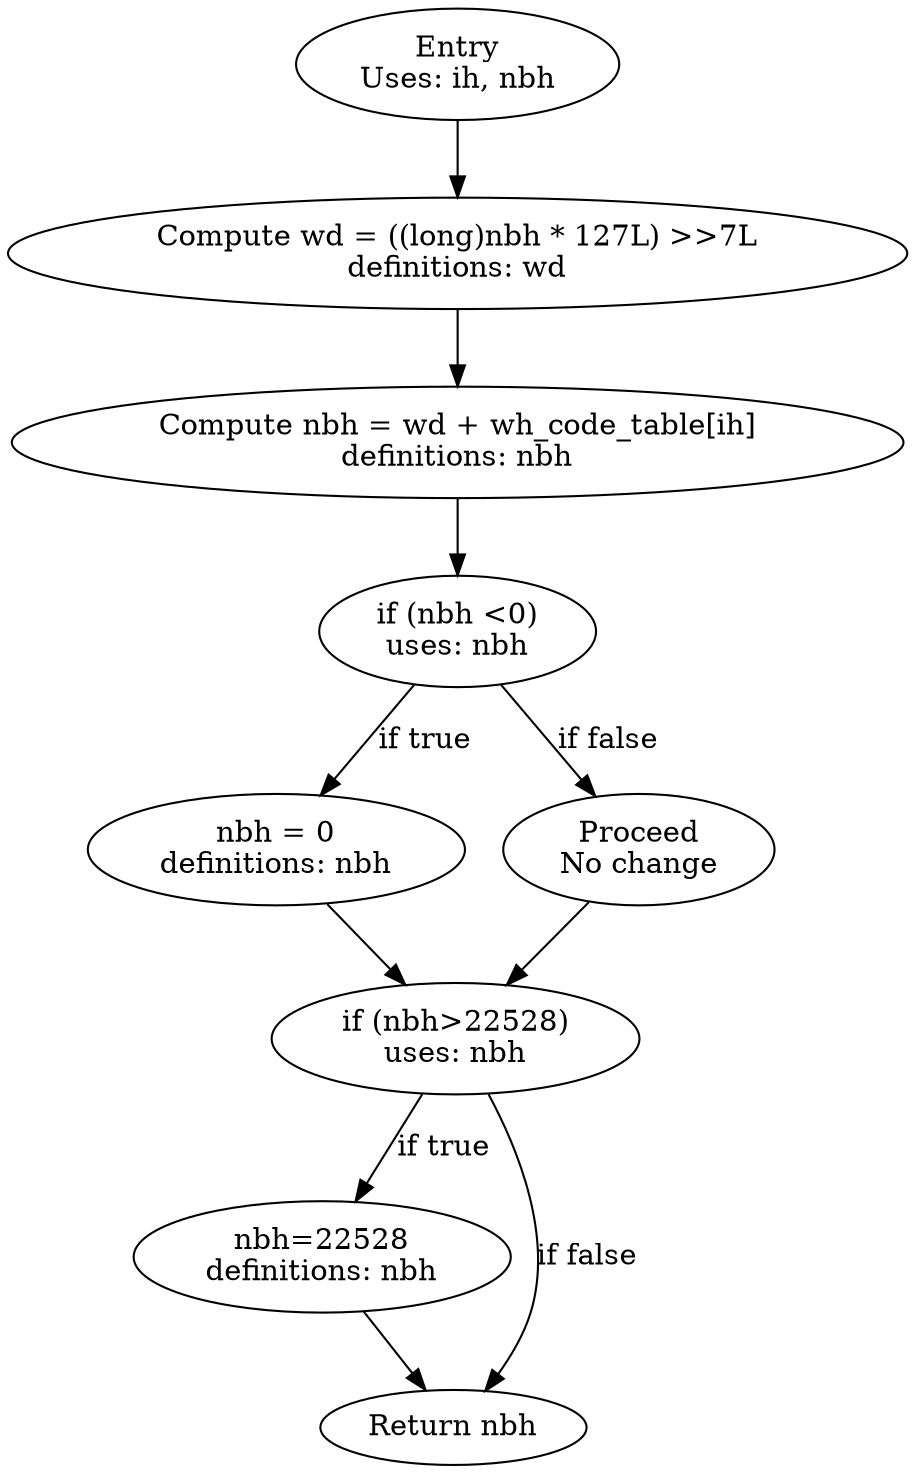 digraph logsch_CDFG {
    node1 [label="Entry\nUses: ih, nbh"];
    node2 [label="Compute wd = ((long)nbh * 127L) >>7L\ndefinitions: wd"];
    node3 [label="Compute nbh = wd + wh_code_table[ih]\ndefinitions: nbh"];
    node4 [label="if (nbh <0)\nuses: nbh"];
    node5a [label="nbh = 0\ndefinitions: nbh"];
    node6 [label="Proceed\nNo change"];
    node7 [label="if (nbh>22528)\nuses: nbh"];
    node8a [label="nbh=22528\ndefinitions: nbh"];
    node9 [label="Return nbh"];

    // Control Flow Edges
    node1 -> node2;
    node2 -> node3;
    node3 -> node4;
    node4 -> node5a [label="if true"];
    node4 -> node6 [label="if false"];
    node6 -> node7;
    node5a -> node7;
    node7 -> node8a [label="if true"];
    node7 -> node9 [label="if false"];
    node8a -> node9;

    // Data Flow within Nodes (not explicitly shown in edges, but implied)
}